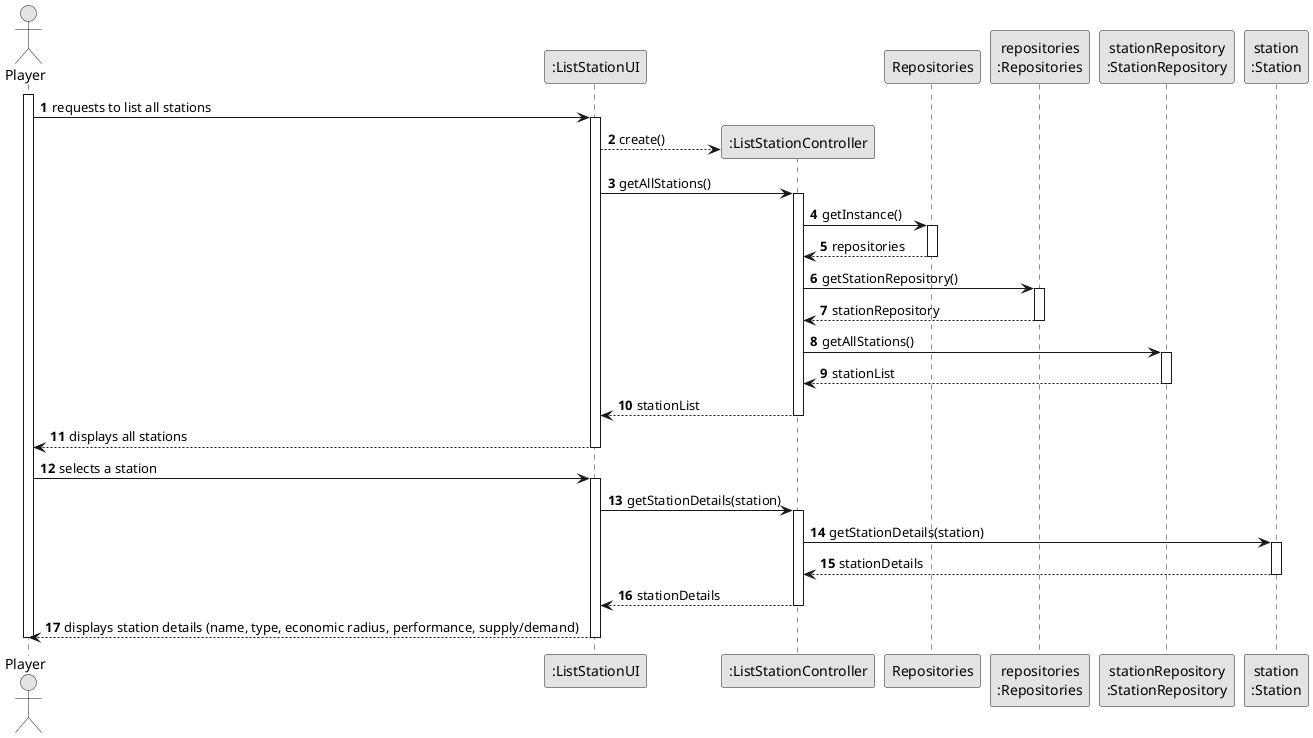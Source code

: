 @startuml
skinparam monochrome true
skinparam packageStyle rectangle
skinparam shadowing false

autonumber

actor "Player" as PLAYER
participant ":ListStationUI" as UI
participant ":ListStationController" as CTRL
participant "Repositories" as REPOS
participant "repositories\n:Repositories" as REPOS_SINGLETON
participant "stationRepository\n:StationRepository" as STATION_REPO
participant "station\n:Station" as STATION

activate PLAYER

    PLAYER -> UI : requests to list all stations
    activate UI

           UI --> CTRL** : create()

        UI -> CTRL : getAllStations()
        activate CTRL

            CTRL -> REPOS : getInstance()
            activate REPOS

                REPOS --> CTRL : repositories
            deactivate REPOS

            CTRL -> REPOS_SINGLETON : getStationRepository()
            activate REPOS_SINGLETON
                REPOS_SINGLETON --> CTRL : stationRepository
            deactivate REPOS_SINGLETON

            CTRL -> STATION_REPO : getAllStations()
            activate STATION_REPO
                STATION_REPO --> CTRL : stationList
            deactivate STATION_REPO

            CTRL --> UI : stationList
        deactivate CTRL

        UI --> PLAYER : displays all stations
    deactivate UI

    PLAYER -> UI : selects a station
    activate UI

        UI -> CTRL : getStationDetails(station)
        activate CTRL

            CTRL -> STATION : getStationDetails(station)
            activate STATION

                STATION --> CTRL : stationDetails
            deactivate STATION

            CTRL --> UI : stationDetails
        deactivate CTRL

        UI --> PLAYER : displays station details (name, type, economic radius, performance, supply/demand)
    deactivate UI

deactivate PLAYER

@enduml